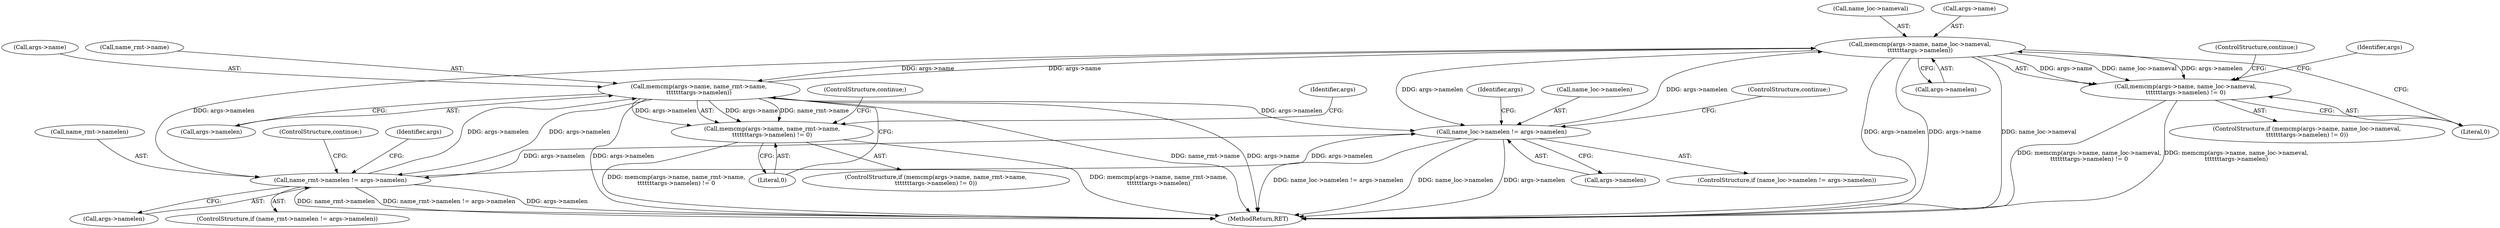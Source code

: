 digraph "0_linux_8275cdd0e7ac550dcce2b3ef6d2fb3b808c1ae59_6@API" {
"1000341" [label="(Call,memcmp(args->name, name_loc->nameval,\n\t\t\t\t\t\t\targs->namelen))"];
"1000389" [label="(Call,memcmp(args->name, name_rmt->name,\n\t\t\t\t\t\t\targs->namelen))"];
"1000341" [label="(Call,memcmp(args->name, name_loc->nameval,\n\t\t\t\t\t\t\targs->namelen))"];
"1000331" [label="(Call,name_loc->namelen != args->namelen)"];
"1000379" [label="(Call,name_rmt->namelen != args->namelen)"];
"1000340" [label="(Call,memcmp(args->name, name_loc->nameval,\n\t\t\t\t\t\t\targs->namelen) != 0)"];
"1000388" [label="(Call,memcmp(args->name, name_rmt->name,\n\t\t\t\t\t\t\targs->namelen) != 0)"];
"1000389" [label="(Call,memcmp(args->name, name_rmt->name,\n\t\t\t\t\t\t\targs->namelen))"];
"1000343" [label="(Identifier,args)"];
"1000345" [label="(Call,name_loc->nameval)"];
"1000357" [label="(Identifier,args)"];
"1000380" [label="(Call,name_rmt->namelen)"];
"1000383" [label="(Call,args->namelen)"];
"1000332" [label="(Call,name_loc->namelen)"];
"1000388" [label="(Call,memcmp(args->name, name_rmt->name,\n\t\t\t\t\t\t\targs->namelen) != 0)"];
"1000393" [label="(Call,name_rmt->name)"];
"1000387" [label="(ControlStructure,if (memcmp(args->name, name_rmt->name,\n\t\t\t\t\t\t\targs->namelen) != 0))"];
"1000456" [label="(MethodReturn,RET)"];
"1000386" [label="(ControlStructure,continue;)"];
"1000348" [label="(Call,args->namelen)"];
"1000338" [label="(ControlStructure,continue;)"];
"1000342" [label="(Call,args->name)"];
"1000335" [label="(Call,args->namelen)"];
"1000352" [label="(ControlStructure,continue;)"];
"1000379" [label="(Call,name_rmt->namelen != args->namelen)"];
"1000331" [label="(Call,name_loc->namelen != args->namelen)"];
"1000330" [label="(ControlStructure,if (name_loc->namelen != args->namelen))"];
"1000400" [label="(ControlStructure,continue;)"];
"1000339" [label="(ControlStructure,if (memcmp(args->name, name_loc->nameval,\n\t\t\t\t\t\t\targs->namelen) != 0))"];
"1000391" [label="(Identifier,args)"];
"1000396" [label="(Call,args->namelen)"];
"1000340" [label="(Call,memcmp(args->name, name_loc->nameval,\n\t\t\t\t\t\t\targs->namelen) != 0)"];
"1000351" [label="(Literal,0)"];
"1000341" [label="(Call,memcmp(args->name, name_loc->nameval,\n\t\t\t\t\t\t\targs->namelen))"];
"1000378" [label="(ControlStructure,if (name_rmt->namelen != args->namelen))"];
"1000399" [label="(Literal,0)"];
"1000405" [label="(Identifier,args)"];
"1000390" [label="(Call,args->name)"];
"1000341" -> "1000340"  [label="AST: "];
"1000341" -> "1000348"  [label="CFG: "];
"1000342" -> "1000341"  [label="AST: "];
"1000345" -> "1000341"  [label="AST: "];
"1000348" -> "1000341"  [label="AST: "];
"1000351" -> "1000341"  [label="CFG: "];
"1000341" -> "1000456"  [label="DDG: args->namelen"];
"1000341" -> "1000456"  [label="DDG: args->name"];
"1000341" -> "1000456"  [label="DDG: name_loc->nameval"];
"1000341" -> "1000331"  [label="DDG: args->namelen"];
"1000341" -> "1000340"  [label="DDG: args->name"];
"1000341" -> "1000340"  [label="DDG: name_loc->nameval"];
"1000341" -> "1000340"  [label="DDG: args->namelen"];
"1000389" -> "1000341"  [label="DDG: args->name"];
"1000331" -> "1000341"  [label="DDG: args->namelen"];
"1000341" -> "1000379"  [label="DDG: args->namelen"];
"1000341" -> "1000389"  [label="DDG: args->name"];
"1000389" -> "1000388"  [label="AST: "];
"1000389" -> "1000396"  [label="CFG: "];
"1000390" -> "1000389"  [label="AST: "];
"1000393" -> "1000389"  [label="AST: "];
"1000396" -> "1000389"  [label="AST: "];
"1000399" -> "1000389"  [label="CFG: "];
"1000389" -> "1000456"  [label="DDG: args->namelen"];
"1000389" -> "1000456"  [label="DDG: name_rmt->name"];
"1000389" -> "1000456"  [label="DDG: args->name"];
"1000389" -> "1000331"  [label="DDG: args->namelen"];
"1000389" -> "1000379"  [label="DDG: args->namelen"];
"1000389" -> "1000388"  [label="DDG: args->name"];
"1000389" -> "1000388"  [label="DDG: name_rmt->name"];
"1000389" -> "1000388"  [label="DDG: args->namelen"];
"1000379" -> "1000389"  [label="DDG: args->namelen"];
"1000331" -> "1000330"  [label="AST: "];
"1000331" -> "1000335"  [label="CFG: "];
"1000332" -> "1000331"  [label="AST: "];
"1000335" -> "1000331"  [label="AST: "];
"1000338" -> "1000331"  [label="CFG: "];
"1000343" -> "1000331"  [label="CFG: "];
"1000331" -> "1000456"  [label="DDG: name_loc->namelen != args->namelen"];
"1000331" -> "1000456"  [label="DDG: name_loc->namelen"];
"1000331" -> "1000456"  [label="DDG: args->namelen"];
"1000379" -> "1000331"  [label="DDG: args->namelen"];
"1000331" -> "1000379"  [label="DDG: args->namelen"];
"1000379" -> "1000378"  [label="AST: "];
"1000379" -> "1000383"  [label="CFG: "];
"1000380" -> "1000379"  [label="AST: "];
"1000383" -> "1000379"  [label="AST: "];
"1000386" -> "1000379"  [label="CFG: "];
"1000391" -> "1000379"  [label="CFG: "];
"1000379" -> "1000456"  [label="DDG: args->namelen"];
"1000379" -> "1000456"  [label="DDG: name_rmt->namelen"];
"1000379" -> "1000456"  [label="DDG: name_rmt->namelen != args->namelen"];
"1000340" -> "1000339"  [label="AST: "];
"1000340" -> "1000351"  [label="CFG: "];
"1000351" -> "1000340"  [label="AST: "];
"1000352" -> "1000340"  [label="CFG: "];
"1000357" -> "1000340"  [label="CFG: "];
"1000340" -> "1000456"  [label="DDG: memcmp(args->name, name_loc->nameval,\n\t\t\t\t\t\t\targs->namelen) != 0"];
"1000340" -> "1000456"  [label="DDG: memcmp(args->name, name_loc->nameval,\n\t\t\t\t\t\t\targs->namelen)"];
"1000388" -> "1000387"  [label="AST: "];
"1000388" -> "1000399"  [label="CFG: "];
"1000399" -> "1000388"  [label="AST: "];
"1000400" -> "1000388"  [label="CFG: "];
"1000405" -> "1000388"  [label="CFG: "];
"1000388" -> "1000456"  [label="DDG: memcmp(args->name, name_rmt->name,\n\t\t\t\t\t\t\targs->namelen)"];
"1000388" -> "1000456"  [label="DDG: memcmp(args->name, name_rmt->name,\n\t\t\t\t\t\t\targs->namelen) != 0"];
}
